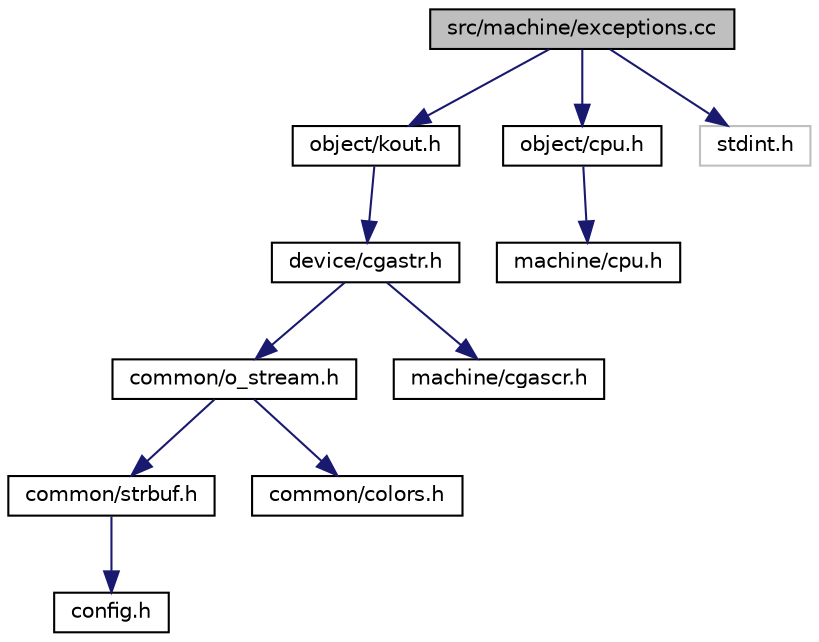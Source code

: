 digraph "src/machine/exceptions.cc"
{
  bgcolor="transparent";
  edge [fontname="Helvetica",fontsize="10",labelfontname="Helvetica",labelfontsize="10"];
  node [fontname="Helvetica",fontsize="10",shape=record];
  Node1 [label="src/machine/exceptions.cc",height=0.2,width=0.4,color="black", fillcolor="grey75", style="filled", fontcolor="black"];
  Node1 -> Node2 [color="midnightblue",fontsize="10",style="solid",fontname="Helvetica"];
  Node2 [label="object/kout.h",height=0.2,width=0.4,color="black",URL="$kout_8h.html",tooltip="alles notwendige zum nutzen der in main.cc deklarierten globalen Variable kout "];
  Node2 -> Node3 [color="midnightblue",fontsize="10",style="solid",fontname="Helvetica"];
  Node3 [label="device/cgastr.h",height=0.2,width=0.4,color="black",URL="$cgastr_8h.html"];
  Node3 -> Node4 [color="midnightblue",fontsize="10",style="solid",fontname="Helvetica"];
  Node4 [label="common/o_stream.h",height=0.2,width=0.4,color="black",URL="$o__stream_8h.html"];
  Node4 -> Node5 [color="midnightblue",fontsize="10",style="solid",fontname="Helvetica"];
  Node5 [label="common/strbuf.h",height=0.2,width=0.4,color="black",URL="$strbuf_8h.html"];
  Node5 -> Node6 [color="midnightblue",fontsize="10",style="solid",fontname="Helvetica"];
  Node6 [label="config.h",height=0.2,width=0.4,color="black",URL="$config_8h.html",tooltip="verschiedene defines für Einstellungen "];
  Node4 -> Node7 [color="midnightblue",fontsize="10",style="solid",fontname="Helvetica"];
  Node7 [label="common/colors.h",height=0.2,width=0.4,color="black",URL="$colors_8h.html"];
  Node3 -> Node8 [color="midnightblue",fontsize="10",style="solid",fontname="Helvetica"];
  Node8 [label="machine/cgascr.h",height=0.2,width=0.4,color="black",URL="$cgascr_8h.html"];
  Node1 -> Node9 [color="midnightblue",fontsize="10",style="solid",fontname="Helvetica"];
  Node9 [label="object/cpu.h",height=0.2,width=0.4,color="black",URL="$object_2cpu_8h.html",tooltip="alles notwendige zum nutzen der in main.cc deklarierten globalen Variable cpu "];
  Node9 -> Node10 [color="midnightblue",fontsize="10",style="solid",fontname="Helvetica"];
  Node10 [label="machine/cpu.h",height=0.2,width=0.4,color="black",URL="$machine_2cpu_8h.html"];
  Node1 -> Node11 [color="midnightblue",fontsize="10",style="solid",fontname="Helvetica"];
  Node11 [label="stdint.h",height=0.2,width=0.4,color="grey75"];
}
